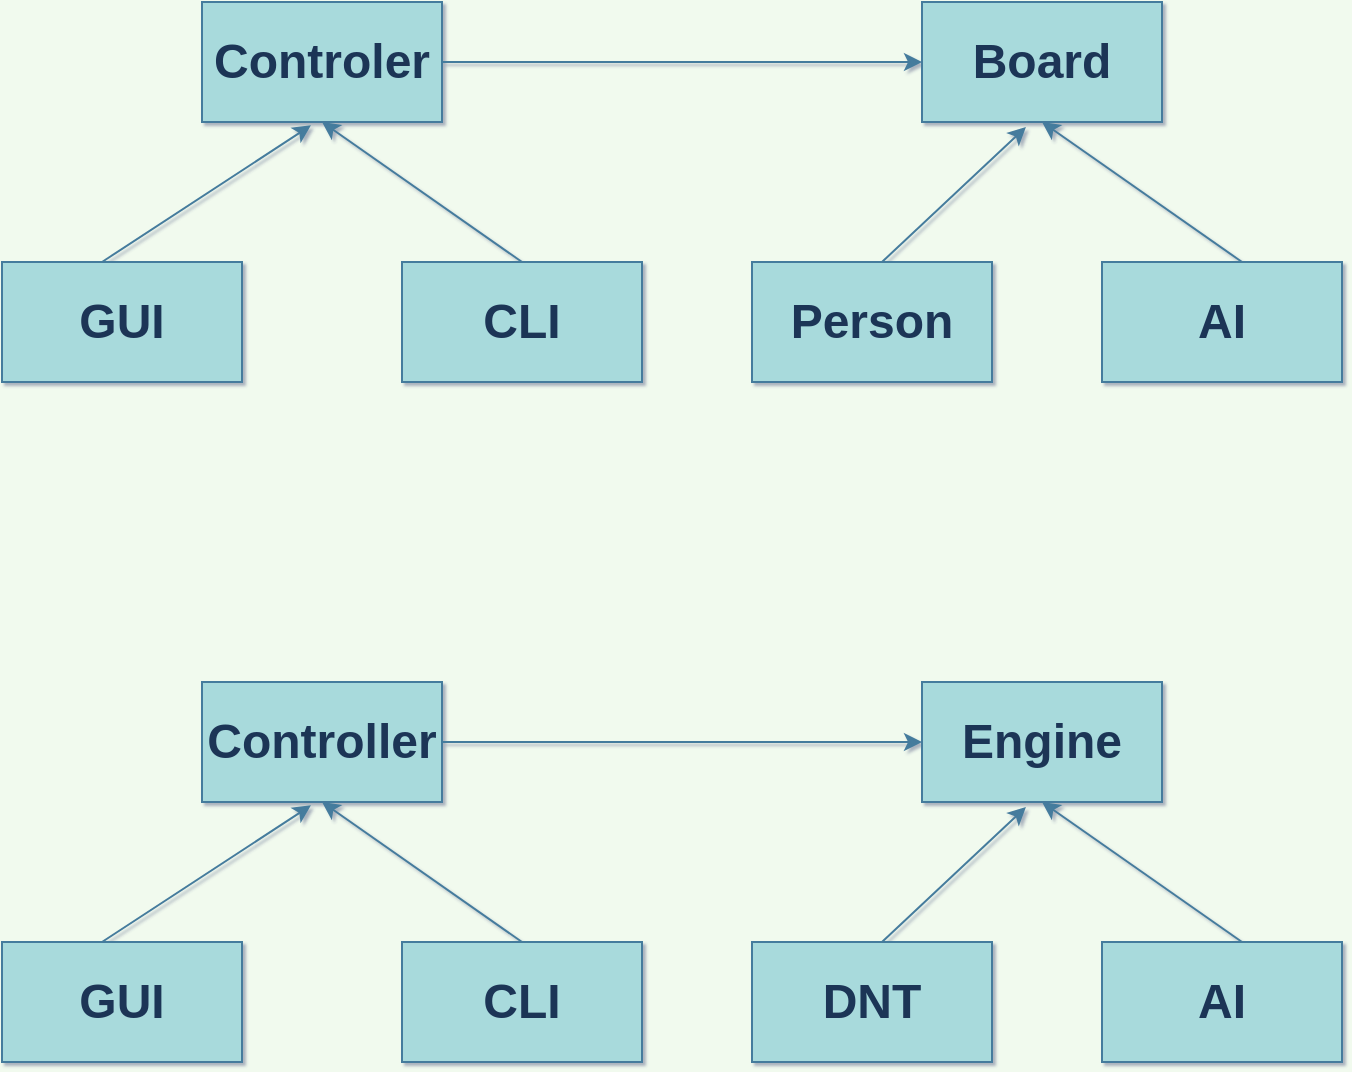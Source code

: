 <mxfile version="15.0.2" type="github">
  <diagram id="z-d8yrUDo53EPfW47OUz" name="Page-1">
    <mxGraphModel dx="1408" dy="780" grid="1" gridSize="10" guides="1" tooltips="1" connect="1" arrows="1" fold="1" page="1" pageScale="1" pageWidth="850" pageHeight="1100" background="#F1FAEE" math="0" shadow="1">
      <root>
        <mxCell id="0" />
        <mxCell id="1" parent="0" />
        <mxCell id="vqWG_zPsHUunpBF55EWM-1" value="&lt;h1&gt;&lt;font style=&quot;font-size: 24px&quot;&gt;GUI&lt;/font&gt;&lt;/h1&gt;" style="whiteSpace=wrap;html=1;fillColor=#A8DADC;strokeColor=#457B9D;fontColor=#1D3557;" parent="1" vertex="1">
          <mxGeometry x="90" y="150" width="120" height="60" as="geometry" />
        </mxCell>
        <mxCell id="vqWG_zPsHUunpBF55EWM-2" value="&lt;h1&gt;CLI&lt;/h1&gt;" style="whiteSpace=wrap;html=1;fillColor=#A8DADC;strokeColor=#457B9D;fontColor=#1D3557;rounded=0;sketch=0;" parent="1" vertex="1">
          <mxGeometry x="290" y="150" width="120" height="60" as="geometry" />
        </mxCell>
        <mxCell id="vqWG_zPsHUunpBF55EWM-4" value="&lt;font style=&quot;font-size: 24px&quot;&gt;&lt;b&gt;Controler&lt;/b&gt;&lt;/font&gt;" style="rounded=0;whiteSpace=wrap;html=1;sketch=0;fontColor=#1D3557;strokeColor=#457B9D;fillColor=#A8DADC;" parent="1" vertex="1">
          <mxGeometry x="190" y="20" width="120" height="60" as="geometry" />
        </mxCell>
        <mxCell id="vqWG_zPsHUunpBF55EWM-5" value="&lt;font style=&quot;font-size: 24px&quot;&gt;&lt;b&gt;Board&lt;/b&gt;&lt;/font&gt;" style="rounded=0;whiteSpace=wrap;html=1;sketch=0;fontColor=#1D3557;strokeColor=#457B9D;fillColor=#A8DADC;" parent="1" vertex="1">
          <mxGeometry x="550" y="20" width="120" height="60" as="geometry" />
        </mxCell>
        <mxCell id="vqWG_zPsHUunpBF55EWM-6" value="&lt;font style=&quot;font-size: 24px&quot;&gt;&lt;b&gt;Person&lt;/b&gt;&lt;/font&gt;" style="rounded=0;whiteSpace=wrap;html=1;sketch=0;fontColor=#1D3557;strokeColor=#457B9D;fillColor=#A8DADC;" parent="1" vertex="1">
          <mxGeometry x="465" y="150" width="120" height="60" as="geometry" />
        </mxCell>
        <mxCell id="vqWG_zPsHUunpBF55EWM-7" value="&lt;font style=&quot;font-size: 24px&quot;&gt;&lt;b&gt;AI&lt;/b&gt;&lt;/font&gt;" style="rounded=0;whiteSpace=wrap;html=1;sketch=0;fontColor=#1D3557;strokeColor=#457B9D;fillColor=#A8DADC;" parent="1" vertex="1">
          <mxGeometry x="640" y="150" width="120" height="60" as="geometry" />
        </mxCell>
        <mxCell id="vqWG_zPsHUunpBF55EWM-10" value="" style="endArrow=classic;html=1;fontColor=#1D3557;strokeColor=#457B9D;fillColor=#A8DADC;entryX=0.433;entryY=1.042;entryDx=0;entryDy=0;entryPerimeter=0;" parent="1" target="vqWG_zPsHUunpBF55EWM-5" edge="1">
          <mxGeometry width="50" height="50" relative="1" as="geometry">
            <mxPoint x="530" y="150" as="sourcePoint" />
            <mxPoint x="580" y="100" as="targetPoint" />
          </mxGeometry>
        </mxCell>
        <mxCell id="vqWG_zPsHUunpBF55EWM-11" value="" style="endArrow=classic;html=1;fontColor=#1D3557;strokeColor=#457B9D;fillColor=#A8DADC;exitX=0.5;exitY=0;exitDx=0;exitDy=0;entryX=0.5;entryY=1;entryDx=0;entryDy=0;" parent="1" source="vqWG_zPsHUunpBF55EWM-2" target="vqWG_zPsHUunpBF55EWM-4" edge="1">
          <mxGeometry width="50" height="50" relative="1" as="geometry">
            <mxPoint x="415" y="75" as="sourcePoint" />
            <mxPoint x="465" y="25" as="targetPoint" />
          </mxGeometry>
        </mxCell>
        <mxCell id="vqWG_zPsHUunpBF55EWM-12" value="" style="endArrow=classic;html=1;fontColor=#1D3557;strokeColor=#457B9D;fillColor=#A8DADC;entryX=0.454;entryY=1.028;entryDx=0;entryDy=0;entryPerimeter=0;" parent="1" target="vqWG_zPsHUunpBF55EWM-4" edge="1">
          <mxGeometry width="50" height="50" relative="1" as="geometry">
            <mxPoint x="140" y="150" as="sourcePoint" />
            <mxPoint x="190" y="100" as="targetPoint" />
          </mxGeometry>
        </mxCell>
        <mxCell id="vqWG_zPsHUunpBF55EWM-13" value="" style="endArrow=classic;html=1;fontColor=#1D3557;strokeColor=#457B9D;fillColor=#A8DADC;entryX=0.5;entryY=1;entryDx=0;entryDy=0;" parent="1" target="vqWG_zPsHUunpBF55EWM-5" edge="1">
          <mxGeometry width="50" height="50" relative="1" as="geometry">
            <mxPoint x="710" y="150" as="sourcePoint" />
            <mxPoint x="770" y="60" as="targetPoint" />
          </mxGeometry>
        </mxCell>
        <mxCell id="vqWG_zPsHUunpBF55EWM-15" value="" style="endArrow=classic;html=1;fontColor=#1D3557;strokeColor=#457B9D;fillColor=#A8DADC;exitX=1;exitY=0.5;exitDx=0;exitDy=0;" parent="1" source="vqWG_zPsHUunpBF55EWM-4" edge="1">
          <mxGeometry width="50" height="50" relative="1" as="geometry">
            <mxPoint x="380" y="40" as="sourcePoint" />
            <mxPoint x="550" y="50" as="targetPoint" />
          </mxGeometry>
        </mxCell>
        <mxCell id="vqWG_zPsHUunpBF55EWM-21" value="&lt;h1&gt;&lt;font style=&quot;font-size: 24px&quot;&gt;GUI&lt;/font&gt;&lt;/h1&gt;" style="whiteSpace=wrap;html=1;fillColor=#A8DADC;strokeColor=#457B9D;fontColor=#1D3557;" parent="1" vertex="1">
          <mxGeometry x="90" y="490" width="120" height="60" as="geometry" />
        </mxCell>
        <mxCell id="vqWG_zPsHUunpBF55EWM-22" value="&lt;h1&gt;CLI&lt;/h1&gt;" style="whiteSpace=wrap;html=1;fillColor=#A8DADC;strokeColor=#457B9D;fontColor=#1D3557;rounded=0;sketch=0;" parent="1" vertex="1">
          <mxGeometry x="290" y="490" width="120" height="60" as="geometry" />
        </mxCell>
        <mxCell id="vqWG_zPsHUunpBF55EWM-23" value="&lt;font style=&quot;font-size: 24px&quot;&gt;&lt;b&gt;Controller&lt;/b&gt;&lt;/font&gt;" style="rounded=0;whiteSpace=wrap;html=1;sketch=0;fontColor=#1D3557;strokeColor=#457B9D;fillColor=#A8DADC;" parent="1" vertex="1">
          <mxGeometry x="190" y="360" width="120" height="60" as="geometry" />
        </mxCell>
        <mxCell id="vqWG_zPsHUunpBF55EWM-24" value="&lt;font style=&quot;font-size: 24px&quot;&gt;&lt;b&gt;Engine&lt;/b&gt;&lt;/font&gt;" style="rounded=0;whiteSpace=wrap;html=1;sketch=0;fontColor=#1D3557;strokeColor=#457B9D;fillColor=#A8DADC;" parent="1" vertex="1">
          <mxGeometry x="550" y="360" width="120" height="60" as="geometry" />
        </mxCell>
        <mxCell id="vqWG_zPsHUunpBF55EWM-25" value="&lt;font style=&quot;font-size: 24px&quot;&gt;&lt;b&gt;DNT&lt;/b&gt;&lt;/font&gt;" style="rounded=0;whiteSpace=wrap;html=1;sketch=0;fontColor=#1D3557;strokeColor=#457B9D;fillColor=#A8DADC;" parent="1" vertex="1">
          <mxGeometry x="465" y="490" width="120" height="60" as="geometry" />
        </mxCell>
        <mxCell id="vqWG_zPsHUunpBF55EWM-26" value="&lt;font style=&quot;font-size: 24px&quot;&gt;&lt;b&gt;AI&lt;/b&gt;&lt;/font&gt;" style="rounded=0;whiteSpace=wrap;html=1;sketch=0;fontColor=#1D3557;strokeColor=#457B9D;fillColor=#A8DADC;" parent="1" vertex="1">
          <mxGeometry x="640" y="490" width="120" height="60" as="geometry" />
        </mxCell>
        <mxCell id="vqWG_zPsHUunpBF55EWM-27" value="" style="endArrow=classic;html=1;fontColor=#1D3557;strokeColor=#457B9D;fillColor=#A8DADC;entryX=0.433;entryY=1.042;entryDx=0;entryDy=0;entryPerimeter=0;" parent="1" target="vqWG_zPsHUunpBF55EWM-24" edge="1">
          <mxGeometry width="50" height="50" relative="1" as="geometry">
            <mxPoint x="530" y="490" as="sourcePoint" />
            <mxPoint x="580" y="440" as="targetPoint" />
          </mxGeometry>
        </mxCell>
        <mxCell id="vqWG_zPsHUunpBF55EWM-28" value="" style="endArrow=classic;html=1;fontColor=#1D3557;strokeColor=#457B9D;fillColor=#A8DADC;exitX=0.5;exitY=0;exitDx=0;exitDy=0;entryX=0.5;entryY=1;entryDx=0;entryDy=0;" parent="1" source="vqWG_zPsHUunpBF55EWM-22" target="vqWG_zPsHUunpBF55EWM-23" edge="1">
          <mxGeometry width="50" height="50" relative="1" as="geometry">
            <mxPoint x="415" y="415" as="sourcePoint" />
            <mxPoint x="465" y="365" as="targetPoint" />
          </mxGeometry>
        </mxCell>
        <mxCell id="vqWG_zPsHUunpBF55EWM-29" value="" style="endArrow=classic;html=1;fontColor=#1D3557;strokeColor=#457B9D;fillColor=#A8DADC;entryX=0.454;entryY=1.028;entryDx=0;entryDy=0;entryPerimeter=0;" parent="1" target="vqWG_zPsHUunpBF55EWM-23" edge="1">
          <mxGeometry width="50" height="50" relative="1" as="geometry">
            <mxPoint x="140" y="490" as="sourcePoint" />
            <mxPoint x="190" y="440" as="targetPoint" />
          </mxGeometry>
        </mxCell>
        <mxCell id="vqWG_zPsHUunpBF55EWM-30" value="" style="endArrow=classic;html=1;fontColor=#1D3557;strokeColor=#457B9D;fillColor=#A8DADC;entryX=0.5;entryY=1;entryDx=0;entryDy=0;" parent="1" target="vqWG_zPsHUunpBF55EWM-24" edge="1">
          <mxGeometry width="50" height="50" relative="1" as="geometry">
            <mxPoint x="710" y="490" as="sourcePoint" />
            <mxPoint x="770" y="400" as="targetPoint" />
          </mxGeometry>
        </mxCell>
        <mxCell id="vqWG_zPsHUunpBF55EWM-31" value="" style="endArrow=classic;html=1;fontColor=#1D3557;strokeColor=#457B9D;fillColor=#A8DADC;exitX=1;exitY=0.5;exitDx=0;exitDy=0;" parent="1" source="vqWG_zPsHUunpBF55EWM-23" edge="1">
          <mxGeometry width="50" height="50" relative="1" as="geometry">
            <mxPoint x="380" y="380" as="sourcePoint" />
            <mxPoint x="550" y="390" as="targetPoint" />
          </mxGeometry>
        </mxCell>
      </root>
    </mxGraphModel>
  </diagram>
</mxfile>
